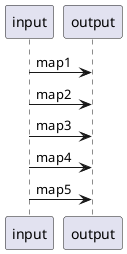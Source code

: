 @startuml
input -> output: map1
input -> output: map2
input -> output: map3
input -> output: map4
input -> output: map5
@enduml